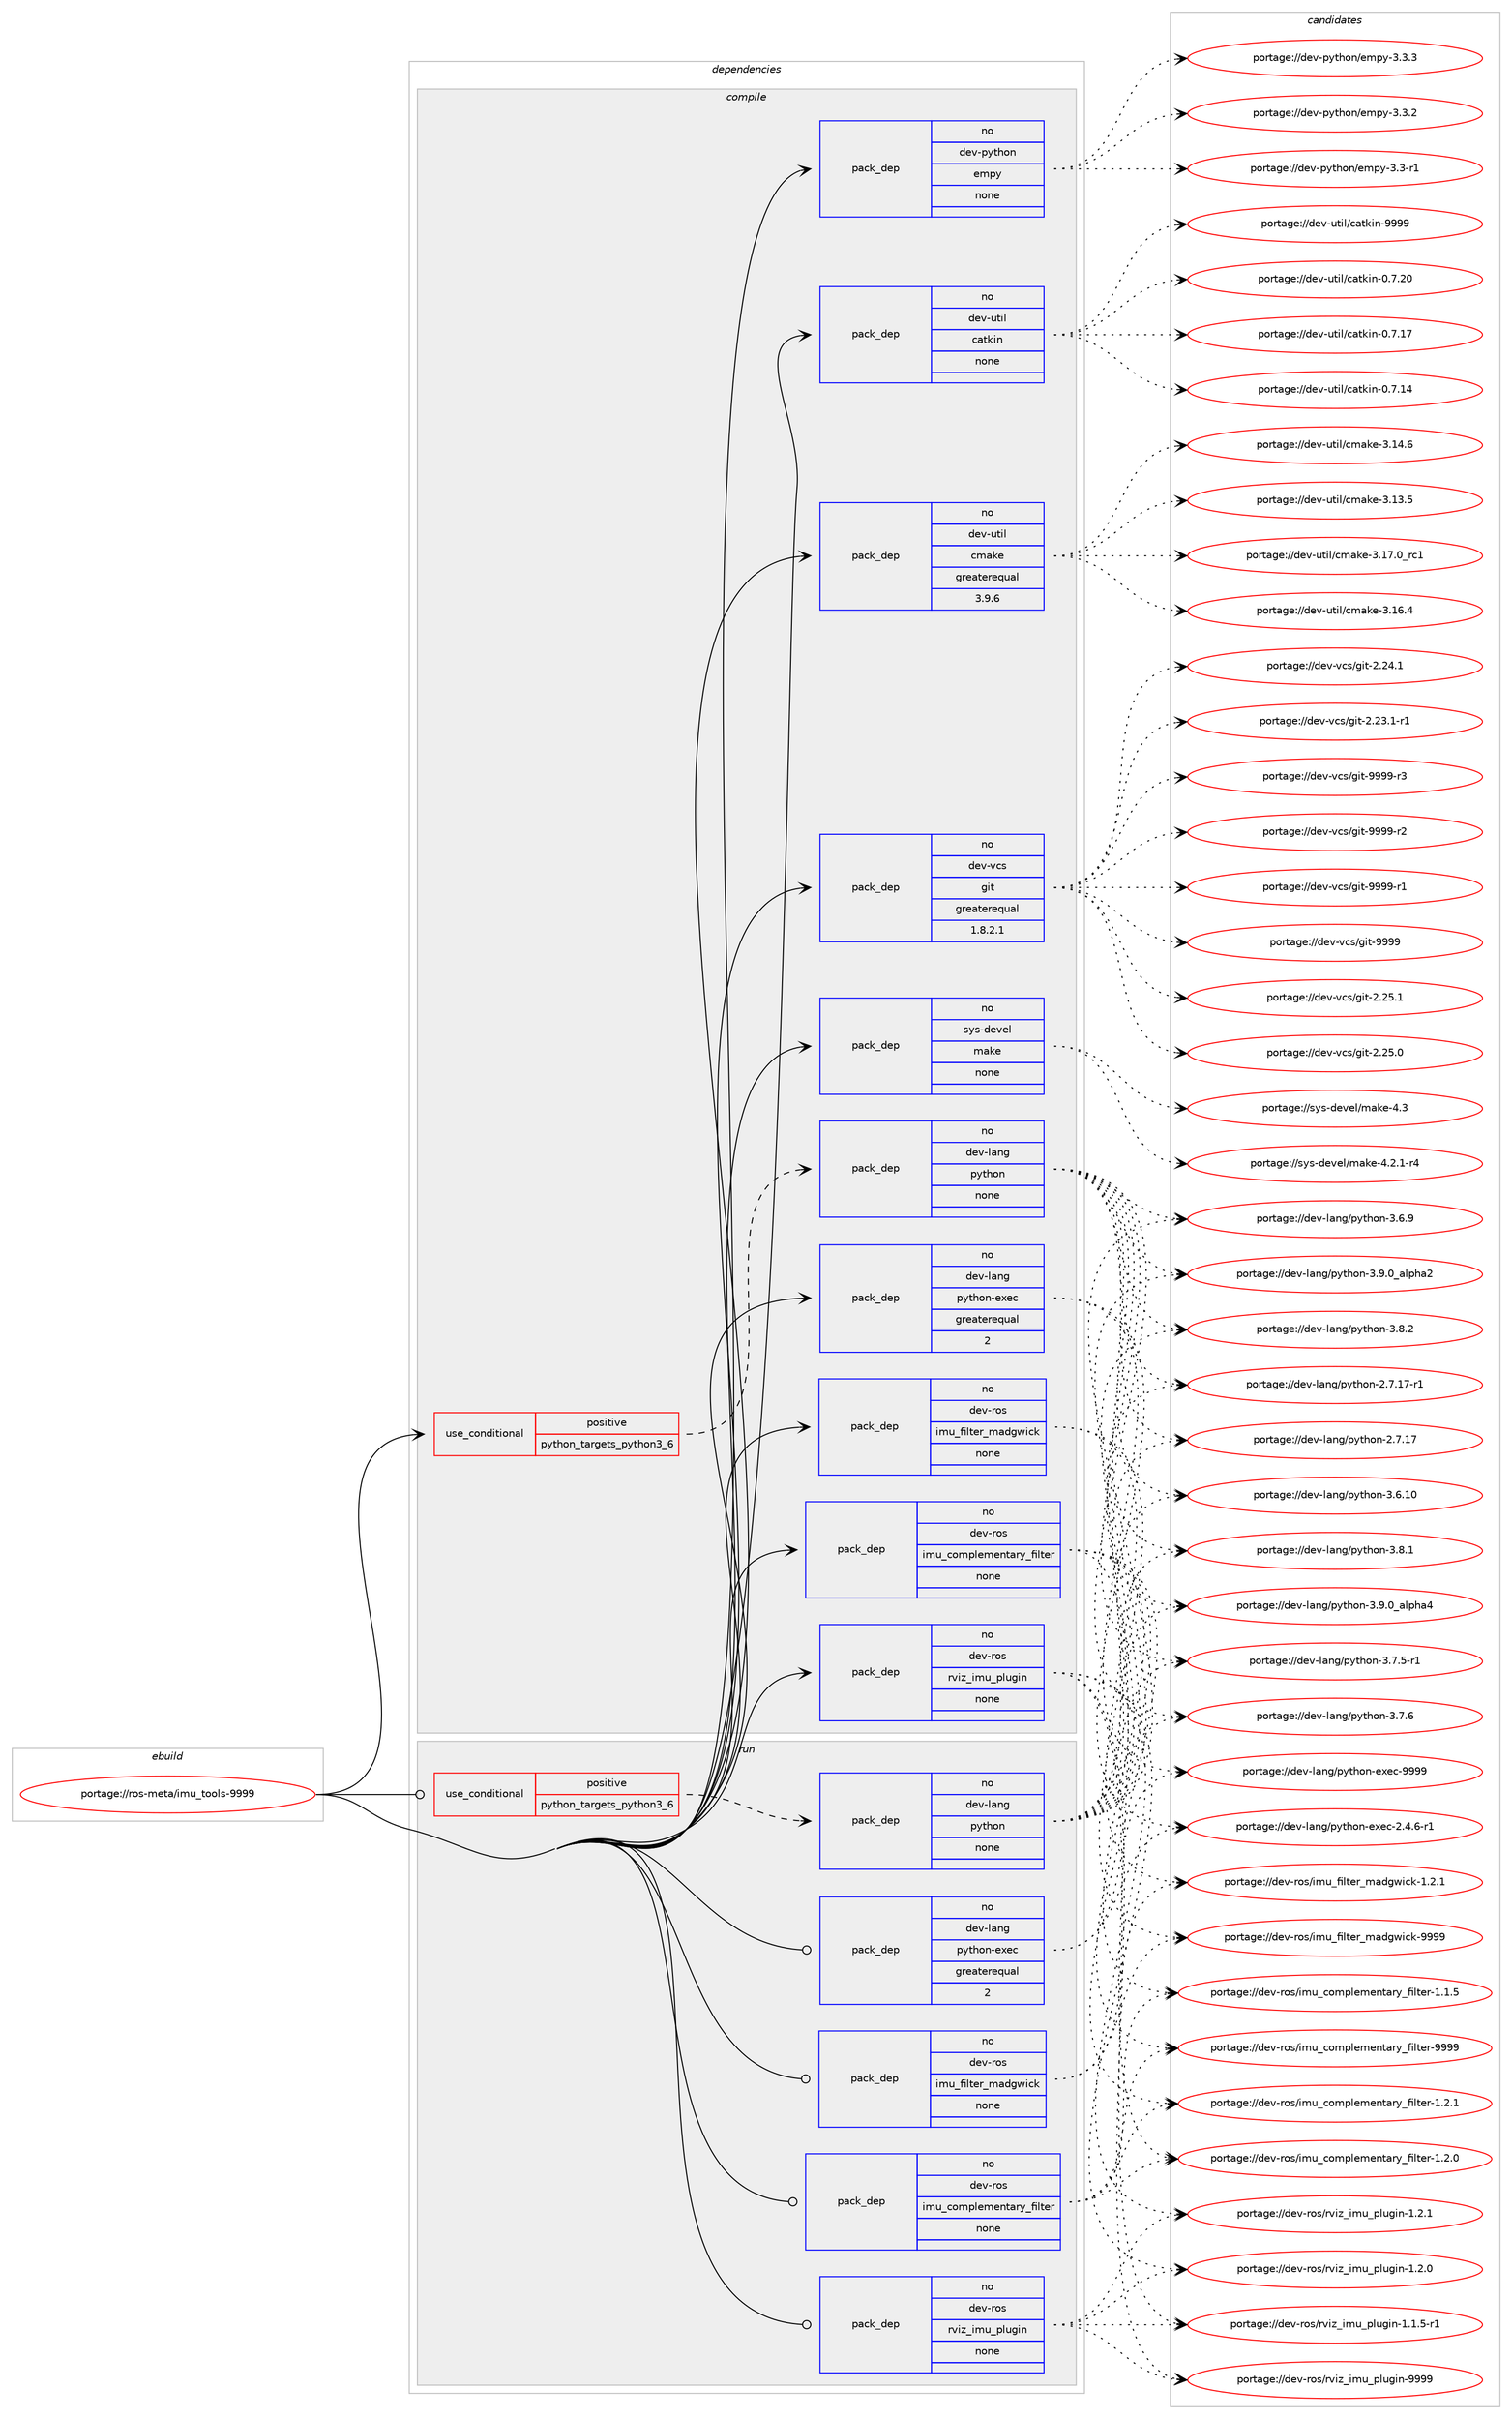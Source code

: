 digraph prolog {

# *************
# Graph options
# *************

newrank=true;
concentrate=true;
compound=true;
graph [rankdir=LR,fontname=Helvetica,fontsize=10,ranksep=1.5];#, ranksep=2.5, nodesep=0.2];
edge  [arrowhead=vee];
node  [fontname=Helvetica,fontsize=10];

# **********
# The ebuild
# **********

subgraph cluster_leftcol {
color=gray;
rank=same;
label=<<i>ebuild</i>>;
id [label="portage://ros-meta/imu_tools-9999", color=red, width=4, href="../ros-meta/imu_tools-9999.svg"];
}

# ****************
# The dependencies
# ****************

subgraph cluster_midcol {
color=gray;
label=<<i>dependencies</i>>;
subgraph cluster_compile {
fillcolor="#eeeeee";
style=filled;
label=<<i>compile</i>>;
subgraph cond12180 {
dependency61747 [label=<<TABLE BORDER="0" CELLBORDER="1" CELLSPACING="0" CELLPADDING="4"><TR><TD ROWSPAN="3" CELLPADDING="10">use_conditional</TD></TR><TR><TD>positive</TD></TR><TR><TD>python_targets_python3_6</TD></TR></TABLE>>, shape=none, color=red];
subgraph pack48293 {
dependency61748 [label=<<TABLE BORDER="0" CELLBORDER="1" CELLSPACING="0" CELLPADDING="4" WIDTH="220"><TR><TD ROWSPAN="6" CELLPADDING="30">pack_dep</TD></TR><TR><TD WIDTH="110">no</TD></TR><TR><TD>dev-lang</TD></TR><TR><TD>python</TD></TR><TR><TD>none</TD></TR><TR><TD></TD></TR></TABLE>>, shape=none, color=blue];
}
dependency61747:e -> dependency61748:w [weight=20,style="dashed",arrowhead="vee"];
}
id:e -> dependency61747:w [weight=20,style="solid",arrowhead="vee"];
subgraph pack48294 {
dependency61749 [label=<<TABLE BORDER="0" CELLBORDER="1" CELLSPACING="0" CELLPADDING="4" WIDTH="220"><TR><TD ROWSPAN="6" CELLPADDING="30">pack_dep</TD></TR><TR><TD WIDTH="110">no</TD></TR><TR><TD>dev-lang</TD></TR><TR><TD>python-exec</TD></TR><TR><TD>greaterequal</TD></TR><TR><TD>2</TD></TR></TABLE>>, shape=none, color=blue];
}
id:e -> dependency61749:w [weight=20,style="solid",arrowhead="vee"];
subgraph pack48295 {
dependency61750 [label=<<TABLE BORDER="0" CELLBORDER="1" CELLSPACING="0" CELLPADDING="4" WIDTH="220"><TR><TD ROWSPAN="6" CELLPADDING="30">pack_dep</TD></TR><TR><TD WIDTH="110">no</TD></TR><TR><TD>dev-python</TD></TR><TR><TD>empy</TD></TR><TR><TD>none</TD></TR><TR><TD></TD></TR></TABLE>>, shape=none, color=blue];
}
id:e -> dependency61750:w [weight=20,style="solid",arrowhead="vee"];
subgraph pack48296 {
dependency61751 [label=<<TABLE BORDER="0" CELLBORDER="1" CELLSPACING="0" CELLPADDING="4" WIDTH="220"><TR><TD ROWSPAN="6" CELLPADDING="30">pack_dep</TD></TR><TR><TD WIDTH="110">no</TD></TR><TR><TD>dev-ros</TD></TR><TR><TD>imu_complementary_filter</TD></TR><TR><TD>none</TD></TR><TR><TD></TD></TR></TABLE>>, shape=none, color=blue];
}
id:e -> dependency61751:w [weight=20,style="solid",arrowhead="vee"];
subgraph pack48297 {
dependency61752 [label=<<TABLE BORDER="0" CELLBORDER="1" CELLSPACING="0" CELLPADDING="4" WIDTH="220"><TR><TD ROWSPAN="6" CELLPADDING="30">pack_dep</TD></TR><TR><TD WIDTH="110">no</TD></TR><TR><TD>dev-ros</TD></TR><TR><TD>imu_filter_madgwick</TD></TR><TR><TD>none</TD></TR><TR><TD></TD></TR></TABLE>>, shape=none, color=blue];
}
id:e -> dependency61752:w [weight=20,style="solid",arrowhead="vee"];
subgraph pack48298 {
dependency61753 [label=<<TABLE BORDER="0" CELLBORDER="1" CELLSPACING="0" CELLPADDING="4" WIDTH="220"><TR><TD ROWSPAN="6" CELLPADDING="30">pack_dep</TD></TR><TR><TD WIDTH="110">no</TD></TR><TR><TD>dev-ros</TD></TR><TR><TD>rviz_imu_plugin</TD></TR><TR><TD>none</TD></TR><TR><TD></TD></TR></TABLE>>, shape=none, color=blue];
}
id:e -> dependency61753:w [weight=20,style="solid",arrowhead="vee"];
subgraph pack48299 {
dependency61754 [label=<<TABLE BORDER="0" CELLBORDER="1" CELLSPACING="0" CELLPADDING="4" WIDTH="220"><TR><TD ROWSPAN="6" CELLPADDING="30">pack_dep</TD></TR><TR><TD WIDTH="110">no</TD></TR><TR><TD>dev-util</TD></TR><TR><TD>catkin</TD></TR><TR><TD>none</TD></TR><TR><TD></TD></TR></TABLE>>, shape=none, color=blue];
}
id:e -> dependency61754:w [weight=20,style="solid",arrowhead="vee"];
subgraph pack48300 {
dependency61755 [label=<<TABLE BORDER="0" CELLBORDER="1" CELLSPACING="0" CELLPADDING="4" WIDTH="220"><TR><TD ROWSPAN="6" CELLPADDING="30">pack_dep</TD></TR><TR><TD WIDTH="110">no</TD></TR><TR><TD>dev-util</TD></TR><TR><TD>cmake</TD></TR><TR><TD>greaterequal</TD></TR><TR><TD>3.9.6</TD></TR></TABLE>>, shape=none, color=blue];
}
id:e -> dependency61755:w [weight=20,style="solid",arrowhead="vee"];
subgraph pack48301 {
dependency61756 [label=<<TABLE BORDER="0" CELLBORDER="1" CELLSPACING="0" CELLPADDING="4" WIDTH="220"><TR><TD ROWSPAN="6" CELLPADDING="30">pack_dep</TD></TR><TR><TD WIDTH="110">no</TD></TR><TR><TD>dev-vcs</TD></TR><TR><TD>git</TD></TR><TR><TD>greaterequal</TD></TR><TR><TD>1.8.2.1</TD></TR></TABLE>>, shape=none, color=blue];
}
id:e -> dependency61756:w [weight=20,style="solid",arrowhead="vee"];
subgraph pack48302 {
dependency61757 [label=<<TABLE BORDER="0" CELLBORDER="1" CELLSPACING="0" CELLPADDING="4" WIDTH="220"><TR><TD ROWSPAN="6" CELLPADDING="30">pack_dep</TD></TR><TR><TD WIDTH="110">no</TD></TR><TR><TD>sys-devel</TD></TR><TR><TD>make</TD></TR><TR><TD>none</TD></TR><TR><TD></TD></TR></TABLE>>, shape=none, color=blue];
}
id:e -> dependency61757:w [weight=20,style="solid",arrowhead="vee"];
}
subgraph cluster_compileandrun {
fillcolor="#eeeeee";
style=filled;
label=<<i>compile and run</i>>;
}
subgraph cluster_run {
fillcolor="#eeeeee";
style=filled;
label=<<i>run</i>>;
subgraph cond12181 {
dependency61758 [label=<<TABLE BORDER="0" CELLBORDER="1" CELLSPACING="0" CELLPADDING="4"><TR><TD ROWSPAN="3" CELLPADDING="10">use_conditional</TD></TR><TR><TD>positive</TD></TR><TR><TD>python_targets_python3_6</TD></TR></TABLE>>, shape=none, color=red];
subgraph pack48303 {
dependency61759 [label=<<TABLE BORDER="0" CELLBORDER="1" CELLSPACING="0" CELLPADDING="4" WIDTH="220"><TR><TD ROWSPAN="6" CELLPADDING="30">pack_dep</TD></TR><TR><TD WIDTH="110">no</TD></TR><TR><TD>dev-lang</TD></TR><TR><TD>python</TD></TR><TR><TD>none</TD></TR><TR><TD></TD></TR></TABLE>>, shape=none, color=blue];
}
dependency61758:e -> dependency61759:w [weight=20,style="dashed",arrowhead="vee"];
}
id:e -> dependency61758:w [weight=20,style="solid",arrowhead="odot"];
subgraph pack48304 {
dependency61760 [label=<<TABLE BORDER="0" CELLBORDER="1" CELLSPACING="0" CELLPADDING="4" WIDTH="220"><TR><TD ROWSPAN="6" CELLPADDING="30">pack_dep</TD></TR><TR><TD WIDTH="110">no</TD></TR><TR><TD>dev-lang</TD></TR><TR><TD>python-exec</TD></TR><TR><TD>greaterequal</TD></TR><TR><TD>2</TD></TR></TABLE>>, shape=none, color=blue];
}
id:e -> dependency61760:w [weight=20,style="solid",arrowhead="odot"];
subgraph pack48305 {
dependency61761 [label=<<TABLE BORDER="0" CELLBORDER="1" CELLSPACING="0" CELLPADDING="4" WIDTH="220"><TR><TD ROWSPAN="6" CELLPADDING="30">pack_dep</TD></TR><TR><TD WIDTH="110">no</TD></TR><TR><TD>dev-ros</TD></TR><TR><TD>imu_complementary_filter</TD></TR><TR><TD>none</TD></TR><TR><TD></TD></TR></TABLE>>, shape=none, color=blue];
}
id:e -> dependency61761:w [weight=20,style="solid",arrowhead="odot"];
subgraph pack48306 {
dependency61762 [label=<<TABLE BORDER="0" CELLBORDER="1" CELLSPACING="0" CELLPADDING="4" WIDTH="220"><TR><TD ROWSPAN="6" CELLPADDING="30">pack_dep</TD></TR><TR><TD WIDTH="110">no</TD></TR><TR><TD>dev-ros</TD></TR><TR><TD>imu_filter_madgwick</TD></TR><TR><TD>none</TD></TR><TR><TD></TD></TR></TABLE>>, shape=none, color=blue];
}
id:e -> dependency61762:w [weight=20,style="solid",arrowhead="odot"];
subgraph pack48307 {
dependency61763 [label=<<TABLE BORDER="0" CELLBORDER="1" CELLSPACING="0" CELLPADDING="4" WIDTH="220"><TR><TD ROWSPAN="6" CELLPADDING="30">pack_dep</TD></TR><TR><TD WIDTH="110">no</TD></TR><TR><TD>dev-ros</TD></TR><TR><TD>rviz_imu_plugin</TD></TR><TR><TD>none</TD></TR><TR><TD></TD></TR></TABLE>>, shape=none, color=blue];
}
id:e -> dependency61763:w [weight=20,style="solid",arrowhead="odot"];
}
}

# **************
# The candidates
# **************

subgraph cluster_choices {
rank=same;
color=gray;
label=<<i>candidates</i>>;

subgraph choice48293 {
color=black;
nodesep=1;
choice10010111845108971101034711212111610411111045514657464895971081121049752 [label="portage://dev-lang/python-3.9.0_alpha4", color=red, width=4,href="../dev-lang/python-3.9.0_alpha4.svg"];
choice10010111845108971101034711212111610411111045514657464895971081121049750 [label="portage://dev-lang/python-3.9.0_alpha2", color=red, width=4,href="../dev-lang/python-3.9.0_alpha2.svg"];
choice100101118451089711010347112121116104111110455146564650 [label="portage://dev-lang/python-3.8.2", color=red, width=4,href="../dev-lang/python-3.8.2.svg"];
choice100101118451089711010347112121116104111110455146564649 [label="portage://dev-lang/python-3.8.1", color=red, width=4,href="../dev-lang/python-3.8.1.svg"];
choice100101118451089711010347112121116104111110455146554654 [label="portage://dev-lang/python-3.7.6", color=red, width=4,href="../dev-lang/python-3.7.6.svg"];
choice1001011184510897110103471121211161041111104551465546534511449 [label="portage://dev-lang/python-3.7.5-r1", color=red, width=4,href="../dev-lang/python-3.7.5-r1.svg"];
choice100101118451089711010347112121116104111110455146544657 [label="portage://dev-lang/python-3.6.9", color=red, width=4,href="../dev-lang/python-3.6.9.svg"];
choice10010111845108971101034711212111610411111045514654464948 [label="portage://dev-lang/python-3.6.10", color=red, width=4,href="../dev-lang/python-3.6.10.svg"];
choice100101118451089711010347112121116104111110455046554649554511449 [label="portage://dev-lang/python-2.7.17-r1", color=red, width=4,href="../dev-lang/python-2.7.17-r1.svg"];
choice10010111845108971101034711212111610411111045504655464955 [label="portage://dev-lang/python-2.7.17", color=red, width=4,href="../dev-lang/python-2.7.17.svg"];
dependency61748:e -> choice10010111845108971101034711212111610411111045514657464895971081121049752:w [style=dotted,weight="100"];
dependency61748:e -> choice10010111845108971101034711212111610411111045514657464895971081121049750:w [style=dotted,weight="100"];
dependency61748:e -> choice100101118451089711010347112121116104111110455146564650:w [style=dotted,weight="100"];
dependency61748:e -> choice100101118451089711010347112121116104111110455146564649:w [style=dotted,weight="100"];
dependency61748:e -> choice100101118451089711010347112121116104111110455146554654:w [style=dotted,weight="100"];
dependency61748:e -> choice1001011184510897110103471121211161041111104551465546534511449:w [style=dotted,weight="100"];
dependency61748:e -> choice100101118451089711010347112121116104111110455146544657:w [style=dotted,weight="100"];
dependency61748:e -> choice10010111845108971101034711212111610411111045514654464948:w [style=dotted,weight="100"];
dependency61748:e -> choice100101118451089711010347112121116104111110455046554649554511449:w [style=dotted,weight="100"];
dependency61748:e -> choice10010111845108971101034711212111610411111045504655464955:w [style=dotted,weight="100"];
}
subgraph choice48294 {
color=black;
nodesep=1;
choice10010111845108971101034711212111610411111045101120101994557575757 [label="portage://dev-lang/python-exec-9999", color=red, width=4,href="../dev-lang/python-exec-9999.svg"];
choice10010111845108971101034711212111610411111045101120101994550465246544511449 [label="portage://dev-lang/python-exec-2.4.6-r1", color=red, width=4,href="../dev-lang/python-exec-2.4.6-r1.svg"];
dependency61749:e -> choice10010111845108971101034711212111610411111045101120101994557575757:w [style=dotted,weight="100"];
dependency61749:e -> choice10010111845108971101034711212111610411111045101120101994550465246544511449:w [style=dotted,weight="100"];
}
subgraph choice48295 {
color=black;
nodesep=1;
choice1001011184511212111610411111047101109112121455146514651 [label="portage://dev-python/empy-3.3.3", color=red, width=4,href="../dev-python/empy-3.3.3.svg"];
choice1001011184511212111610411111047101109112121455146514650 [label="portage://dev-python/empy-3.3.2", color=red, width=4,href="../dev-python/empy-3.3.2.svg"];
choice1001011184511212111610411111047101109112121455146514511449 [label="portage://dev-python/empy-3.3-r1", color=red, width=4,href="../dev-python/empy-3.3-r1.svg"];
dependency61750:e -> choice1001011184511212111610411111047101109112121455146514651:w [style=dotted,weight="100"];
dependency61750:e -> choice1001011184511212111610411111047101109112121455146514650:w [style=dotted,weight="100"];
dependency61750:e -> choice1001011184511212111610411111047101109112121455146514511449:w [style=dotted,weight="100"];
}
subgraph choice48296 {
color=black;
nodesep=1;
choice1001011184511411111547105109117959911110911210810110910111011697114121951021051081161011144557575757 [label="portage://dev-ros/imu_complementary_filter-9999", color=red, width=4,href="../dev-ros/imu_complementary_filter-9999.svg"];
choice100101118451141111154710510911795991111091121081011091011101169711412195102105108116101114454946504649 [label="portage://dev-ros/imu_complementary_filter-1.2.1", color=red, width=4,href="../dev-ros/imu_complementary_filter-1.2.1.svg"];
choice100101118451141111154710510911795991111091121081011091011101169711412195102105108116101114454946504648 [label="portage://dev-ros/imu_complementary_filter-1.2.0", color=red, width=4,href="../dev-ros/imu_complementary_filter-1.2.0.svg"];
choice100101118451141111154710510911795991111091121081011091011101169711412195102105108116101114454946494653 [label="portage://dev-ros/imu_complementary_filter-1.1.5", color=red, width=4,href="../dev-ros/imu_complementary_filter-1.1.5.svg"];
dependency61751:e -> choice1001011184511411111547105109117959911110911210810110910111011697114121951021051081161011144557575757:w [style=dotted,weight="100"];
dependency61751:e -> choice100101118451141111154710510911795991111091121081011091011101169711412195102105108116101114454946504649:w [style=dotted,weight="100"];
dependency61751:e -> choice100101118451141111154710510911795991111091121081011091011101169711412195102105108116101114454946504648:w [style=dotted,weight="100"];
dependency61751:e -> choice100101118451141111154710510911795991111091121081011091011101169711412195102105108116101114454946494653:w [style=dotted,weight="100"];
}
subgraph choice48297 {
color=black;
nodesep=1;
choice1001011184511411111547105109117951021051081161011149510997100103119105991074557575757 [label="portage://dev-ros/imu_filter_madgwick-9999", color=red, width=4,href="../dev-ros/imu_filter_madgwick-9999.svg"];
choice100101118451141111154710510911795102105108116101114951099710010311910599107454946504649 [label="portage://dev-ros/imu_filter_madgwick-1.2.1", color=red, width=4,href="../dev-ros/imu_filter_madgwick-1.2.1.svg"];
dependency61752:e -> choice1001011184511411111547105109117951021051081161011149510997100103119105991074557575757:w [style=dotted,weight="100"];
dependency61752:e -> choice100101118451141111154710510911795102105108116101114951099710010311910599107454946504649:w [style=dotted,weight="100"];
}
subgraph choice48298 {
color=black;
nodesep=1;
choice100101118451141111154711411810512295105109117951121081171031051104557575757 [label="portage://dev-ros/rviz_imu_plugin-9999", color=red, width=4,href="../dev-ros/rviz_imu_plugin-9999.svg"];
choice10010111845114111115471141181051229510510911795112108117103105110454946504649 [label="portage://dev-ros/rviz_imu_plugin-1.2.1", color=red, width=4,href="../dev-ros/rviz_imu_plugin-1.2.1.svg"];
choice10010111845114111115471141181051229510510911795112108117103105110454946504648 [label="portage://dev-ros/rviz_imu_plugin-1.2.0", color=red, width=4,href="../dev-ros/rviz_imu_plugin-1.2.0.svg"];
choice100101118451141111154711411810512295105109117951121081171031051104549464946534511449 [label="portage://dev-ros/rviz_imu_plugin-1.1.5-r1", color=red, width=4,href="../dev-ros/rviz_imu_plugin-1.1.5-r1.svg"];
dependency61753:e -> choice100101118451141111154711411810512295105109117951121081171031051104557575757:w [style=dotted,weight="100"];
dependency61753:e -> choice10010111845114111115471141181051229510510911795112108117103105110454946504649:w [style=dotted,weight="100"];
dependency61753:e -> choice10010111845114111115471141181051229510510911795112108117103105110454946504648:w [style=dotted,weight="100"];
dependency61753:e -> choice100101118451141111154711411810512295105109117951121081171031051104549464946534511449:w [style=dotted,weight="100"];
}
subgraph choice48299 {
color=black;
nodesep=1;
choice100101118451171161051084799971161071051104557575757 [label="portage://dev-util/catkin-9999", color=red, width=4,href="../dev-util/catkin-9999.svg"];
choice1001011184511711610510847999711610710511045484655465048 [label="portage://dev-util/catkin-0.7.20", color=red, width=4,href="../dev-util/catkin-0.7.20.svg"];
choice1001011184511711610510847999711610710511045484655464955 [label="portage://dev-util/catkin-0.7.17", color=red, width=4,href="../dev-util/catkin-0.7.17.svg"];
choice1001011184511711610510847999711610710511045484655464952 [label="portage://dev-util/catkin-0.7.14", color=red, width=4,href="../dev-util/catkin-0.7.14.svg"];
dependency61754:e -> choice100101118451171161051084799971161071051104557575757:w [style=dotted,weight="100"];
dependency61754:e -> choice1001011184511711610510847999711610710511045484655465048:w [style=dotted,weight="100"];
dependency61754:e -> choice1001011184511711610510847999711610710511045484655464955:w [style=dotted,weight="100"];
dependency61754:e -> choice1001011184511711610510847999711610710511045484655464952:w [style=dotted,weight="100"];
}
subgraph choice48300 {
color=black;
nodesep=1;
choice1001011184511711610510847991099710710145514649554648951149949 [label="portage://dev-util/cmake-3.17.0_rc1", color=red, width=4,href="../dev-util/cmake-3.17.0_rc1.svg"];
choice1001011184511711610510847991099710710145514649544652 [label="portage://dev-util/cmake-3.16.4", color=red, width=4,href="../dev-util/cmake-3.16.4.svg"];
choice1001011184511711610510847991099710710145514649524654 [label="portage://dev-util/cmake-3.14.6", color=red, width=4,href="../dev-util/cmake-3.14.6.svg"];
choice1001011184511711610510847991099710710145514649514653 [label="portage://dev-util/cmake-3.13.5", color=red, width=4,href="../dev-util/cmake-3.13.5.svg"];
dependency61755:e -> choice1001011184511711610510847991099710710145514649554648951149949:w [style=dotted,weight="100"];
dependency61755:e -> choice1001011184511711610510847991099710710145514649544652:w [style=dotted,weight="100"];
dependency61755:e -> choice1001011184511711610510847991099710710145514649524654:w [style=dotted,weight="100"];
dependency61755:e -> choice1001011184511711610510847991099710710145514649514653:w [style=dotted,weight="100"];
}
subgraph choice48301 {
color=black;
nodesep=1;
choice10010111845118991154710310511645575757574511451 [label="portage://dev-vcs/git-9999-r3", color=red, width=4,href="../dev-vcs/git-9999-r3.svg"];
choice10010111845118991154710310511645575757574511450 [label="portage://dev-vcs/git-9999-r2", color=red, width=4,href="../dev-vcs/git-9999-r2.svg"];
choice10010111845118991154710310511645575757574511449 [label="portage://dev-vcs/git-9999-r1", color=red, width=4,href="../dev-vcs/git-9999-r1.svg"];
choice1001011184511899115471031051164557575757 [label="portage://dev-vcs/git-9999", color=red, width=4,href="../dev-vcs/git-9999.svg"];
choice10010111845118991154710310511645504650534649 [label="portage://dev-vcs/git-2.25.1", color=red, width=4,href="../dev-vcs/git-2.25.1.svg"];
choice10010111845118991154710310511645504650534648 [label="portage://dev-vcs/git-2.25.0", color=red, width=4,href="../dev-vcs/git-2.25.0.svg"];
choice10010111845118991154710310511645504650524649 [label="portage://dev-vcs/git-2.24.1", color=red, width=4,href="../dev-vcs/git-2.24.1.svg"];
choice100101118451189911547103105116455046505146494511449 [label="portage://dev-vcs/git-2.23.1-r1", color=red, width=4,href="../dev-vcs/git-2.23.1-r1.svg"];
dependency61756:e -> choice10010111845118991154710310511645575757574511451:w [style=dotted,weight="100"];
dependency61756:e -> choice10010111845118991154710310511645575757574511450:w [style=dotted,weight="100"];
dependency61756:e -> choice10010111845118991154710310511645575757574511449:w [style=dotted,weight="100"];
dependency61756:e -> choice1001011184511899115471031051164557575757:w [style=dotted,weight="100"];
dependency61756:e -> choice10010111845118991154710310511645504650534649:w [style=dotted,weight="100"];
dependency61756:e -> choice10010111845118991154710310511645504650534648:w [style=dotted,weight="100"];
dependency61756:e -> choice10010111845118991154710310511645504650524649:w [style=dotted,weight="100"];
dependency61756:e -> choice100101118451189911547103105116455046505146494511449:w [style=dotted,weight="100"];
}
subgraph choice48302 {
color=black;
nodesep=1;
choice11512111545100101118101108471099710710145524651 [label="portage://sys-devel/make-4.3", color=red, width=4,href="../sys-devel/make-4.3.svg"];
choice1151211154510010111810110847109971071014552465046494511452 [label="portage://sys-devel/make-4.2.1-r4", color=red, width=4,href="../sys-devel/make-4.2.1-r4.svg"];
dependency61757:e -> choice11512111545100101118101108471099710710145524651:w [style=dotted,weight="100"];
dependency61757:e -> choice1151211154510010111810110847109971071014552465046494511452:w [style=dotted,weight="100"];
}
subgraph choice48303 {
color=black;
nodesep=1;
choice10010111845108971101034711212111610411111045514657464895971081121049752 [label="portage://dev-lang/python-3.9.0_alpha4", color=red, width=4,href="../dev-lang/python-3.9.0_alpha4.svg"];
choice10010111845108971101034711212111610411111045514657464895971081121049750 [label="portage://dev-lang/python-3.9.0_alpha2", color=red, width=4,href="../dev-lang/python-3.9.0_alpha2.svg"];
choice100101118451089711010347112121116104111110455146564650 [label="portage://dev-lang/python-3.8.2", color=red, width=4,href="../dev-lang/python-3.8.2.svg"];
choice100101118451089711010347112121116104111110455146564649 [label="portage://dev-lang/python-3.8.1", color=red, width=4,href="../dev-lang/python-3.8.1.svg"];
choice100101118451089711010347112121116104111110455146554654 [label="portage://dev-lang/python-3.7.6", color=red, width=4,href="../dev-lang/python-3.7.6.svg"];
choice1001011184510897110103471121211161041111104551465546534511449 [label="portage://dev-lang/python-3.7.5-r1", color=red, width=4,href="../dev-lang/python-3.7.5-r1.svg"];
choice100101118451089711010347112121116104111110455146544657 [label="portage://dev-lang/python-3.6.9", color=red, width=4,href="../dev-lang/python-3.6.9.svg"];
choice10010111845108971101034711212111610411111045514654464948 [label="portage://dev-lang/python-3.6.10", color=red, width=4,href="../dev-lang/python-3.6.10.svg"];
choice100101118451089711010347112121116104111110455046554649554511449 [label="portage://dev-lang/python-2.7.17-r1", color=red, width=4,href="../dev-lang/python-2.7.17-r1.svg"];
choice10010111845108971101034711212111610411111045504655464955 [label="portage://dev-lang/python-2.7.17", color=red, width=4,href="../dev-lang/python-2.7.17.svg"];
dependency61759:e -> choice10010111845108971101034711212111610411111045514657464895971081121049752:w [style=dotted,weight="100"];
dependency61759:e -> choice10010111845108971101034711212111610411111045514657464895971081121049750:w [style=dotted,weight="100"];
dependency61759:e -> choice100101118451089711010347112121116104111110455146564650:w [style=dotted,weight="100"];
dependency61759:e -> choice100101118451089711010347112121116104111110455146564649:w [style=dotted,weight="100"];
dependency61759:e -> choice100101118451089711010347112121116104111110455146554654:w [style=dotted,weight="100"];
dependency61759:e -> choice1001011184510897110103471121211161041111104551465546534511449:w [style=dotted,weight="100"];
dependency61759:e -> choice100101118451089711010347112121116104111110455146544657:w [style=dotted,weight="100"];
dependency61759:e -> choice10010111845108971101034711212111610411111045514654464948:w [style=dotted,weight="100"];
dependency61759:e -> choice100101118451089711010347112121116104111110455046554649554511449:w [style=dotted,weight="100"];
dependency61759:e -> choice10010111845108971101034711212111610411111045504655464955:w [style=dotted,weight="100"];
}
subgraph choice48304 {
color=black;
nodesep=1;
choice10010111845108971101034711212111610411111045101120101994557575757 [label="portage://dev-lang/python-exec-9999", color=red, width=4,href="../dev-lang/python-exec-9999.svg"];
choice10010111845108971101034711212111610411111045101120101994550465246544511449 [label="portage://dev-lang/python-exec-2.4.6-r1", color=red, width=4,href="../dev-lang/python-exec-2.4.6-r1.svg"];
dependency61760:e -> choice10010111845108971101034711212111610411111045101120101994557575757:w [style=dotted,weight="100"];
dependency61760:e -> choice10010111845108971101034711212111610411111045101120101994550465246544511449:w [style=dotted,weight="100"];
}
subgraph choice48305 {
color=black;
nodesep=1;
choice1001011184511411111547105109117959911110911210810110910111011697114121951021051081161011144557575757 [label="portage://dev-ros/imu_complementary_filter-9999", color=red, width=4,href="../dev-ros/imu_complementary_filter-9999.svg"];
choice100101118451141111154710510911795991111091121081011091011101169711412195102105108116101114454946504649 [label="portage://dev-ros/imu_complementary_filter-1.2.1", color=red, width=4,href="../dev-ros/imu_complementary_filter-1.2.1.svg"];
choice100101118451141111154710510911795991111091121081011091011101169711412195102105108116101114454946504648 [label="portage://dev-ros/imu_complementary_filter-1.2.0", color=red, width=4,href="../dev-ros/imu_complementary_filter-1.2.0.svg"];
choice100101118451141111154710510911795991111091121081011091011101169711412195102105108116101114454946494653 [label="portage://dev-ros/imu_complementary_filter-1.1.5", color=red, width=4,href="../dev-ros/imu_complementary_filter-1.1.5.svg"];
dependency61761:e -> choice1001011184511411111547105109117959911110911210810110910111011697114121951021051081161011144557575757:w [style=dotted,weight="100"];
dependency61761:e -> choice100101118451141111154710510911795991111091121081011091011101169711412195102105108116101114454946504649:w [style=dotted,weight="100"];
dependency61761:e -> choice100101118451141111154710510911795991111091121081011091011101169711412195102105108116101114454946504648:w [style=dotted,weight="100"];
dependency61761:e -> choice100101118451141111154710510911795991111091121081011091011101169711412195102105108116101114454946494653:w [style=dotted,weight="100"];
}
subgraph choice48306 {
color=black;
nodesep=1;
choice1001011184511411111547105109117951021051081161011149510997100103119105991074557575757 [label="portage://dev-ros/imu_filter_madgwick-9999", color=red, width=4,href="../dev-ros/imu_filter_madgwick-9999.svg"];
choice100101118451141111154710510911795102105108116101114951099710010311910599107454946504649 [label="portage://dev-ros/imu_filter_madgwick-1.2.1", color=red, width=4,href="../dev-ros/imu_filter_madgwick-1.2.1.svg"];
dependency61762:e -> choice1001011184511411111547105109117951021051081161011149510997100103119105991074557575757:w [style=dotted,weight="100"];
dependency61762:e -> choice100101118451141111154710510911795102105108116101114951099710010311910599107454946504649:w [style=dotted,weight="100"];
}
subgraph choice48307 {
color=black;
nodesep=1;
choice100101118451141111154711411810512295105109117951121081171031051104557575757 [label="portage://dev-ros/rviz_imu_plugin-9999", color=red, width=4,href="../dev-ros/rviz_imu_plugin-9999.svg"];
choice10010111845114111115471141181051229510510911795112108117103105110454946504649 [label="portage://dev-ros/rviz_imu_plugin-1.2.1", color=red, width=4,href="../dev-ros/rviz_imu_plugin-1.2.1.svg"];
choice10010111845114111115471141181051229510510911795112108117103105110454946504648 [label="portage://dev-ros/rviz_imu_plugin-1.2.0", color=red, width=4,href="../dev-ros/rviz_imu_plugin-1.2.0.svg"];
choice100101118451141111154711411810512295105109117951121081171031051104549464946534511449 [label="portage://dev-ros/rviz_imu_plugin-1.1.5-r1", color=red, width=4,href="../dev-ros/rviz_imu_plugin-1.1.5-r1.svg"];
dependency61763:e -> choice100101118451141111154711411810512295105109117951121081171031051104557575757:w [style=dotted,weight="100"];
dependency61763:e -> choice10010111845114111115471141181051229510510911795112108117103105110454946504649:w [style=dotted,weight="100"];
dependency61763:e -> choice10010111845114111115471141181051229510510911795112108117103105110454946504648:w [style=dotted,weight="100"];
dependency61763:e -> choice100101118451141111154711411810512295105109117951121081171031051104549464946534511449:w [style=dotted,weight="100"];
}
}

}
